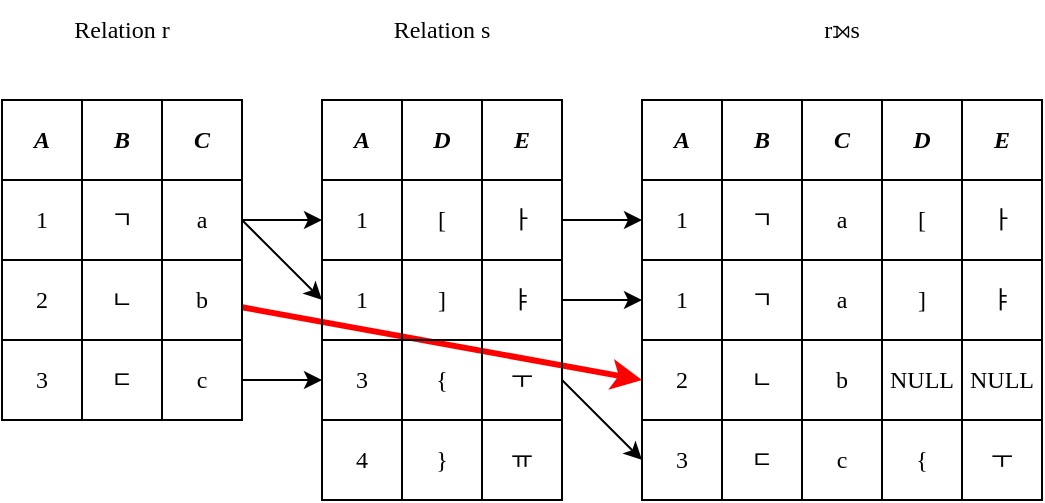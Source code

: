 <mxfile version="24.7.8">
  <diagram name="페이지-1" id="6Y-D9fufT2Aj4vKmrO4j">
    <mxGraphModel dx="674" dy="390" grid="1" gridSize="10" guides="1" tooltips="1" connect="1" arrows="1" fold="1" page="1" pageScale="1" pageWidth="850" pageHeight="1100" math="0" shadow="0">
      <root>
        <mxCell id="0" />
        <mxCell id="1" parent="0" />
        <mxCell id="_hB9ikavfird0O-Nt6ap-14" value="A" style="rounded=0;whiteSpace=wrap;html=1;fontFamily=Pretendard Medium;fontStyle=3;fillColor=none;" vertex="1" parent="1">
          <mxGeometry x="160" y="200" width="40" height="40" as="geometry" />
        </mxCell>
        <mxCell id="_hB9ikavfird0O-Nt6ap-15" value="B" style="rounded=0;whiteSpace=wrap;html=1;fontFamily=Pretendard Medium;fontStyle=3;fillColor=none;" vertex="1" parent="1">
          <mxGeometry x="200" y="200" width="40" height="40" as="geometry" />
        </mxCell>
        <mxCell id="_hB9ikavfird0O-Nt6ap-16" value="C" style="rounded=0;whiteSpace=wrap;html=1;fontFamily=Pretendard Medium;fontStyle=3;fillColor=none;" vertex="1" parent="1">
          <mxGeometry x="240" y="200" width="40" height="40" as="geometry" />
        </mxCell>
        <mxCell id="_hB9ikavfird0O-Nt6ap-17" value="A" style="rounded=0;whiteSpace=wrap;html=1;fontFamily=Pretendard Medium;fontStyle=3;fillColor=none;" vertex="1" parent="1">
          <mxGeometry x="320" y="200" width="40" height="40" as="geometry" />
        </mxCell>
        <mxCell id="_hB9ikavfird0O-Nt6ap-18" value="D" style="rounded=0;whiteSpace=wrap;html=1;fontFamily=Pretendard Medium;fontStyle=3;fillColor=none;" vertex="1" parent="1">
          <mxGeometry x="360" y="200" width="40" height="40" as="geometry" />
        </mxCell>
        <mxCell id="_hB9ikavfird0O-Nt6ap-19" value="E" style="rounded=0;whiteSpace=wrap;html=1;fontFamily=Pretendard Medium;fontStyle=3;fillColor=none;" vertex="1" parent="1">
          <mxGeometry x="400" y="200" width="40" height="40" as="geometry" />
        </mxCell>
        <mxCell id="_hB9ikavfird0O-Nt6ap-20" value="1" style="rounded=0;whiteSpace=wrap;html=1;fontFamily=Pretendard Medium;fontStyle=0;fillColor=none;" vertex="1" parent="1">
          <mxGeometry x="160" y="240" width="40" height="40" as="geometry" />
        </mxCell>
        <mxCell id="_hB9ikavfird0O-Nt6ap-21" value="ㄱ" style="rounded=0;whiteSpace=wrap;html=1;fontFamily=Pretendard Medium;fontStyle=0;fillColor=none;" vertex="1" parent="1">
          <mxGeometry x="200" y="240" width="40" height="40" as="geometry" />
        </mxCell>
        <mxCell id="_hB9ikavfird0O-Nt6ap-64" style="rounded=0;orthogonalLoop=1;jettySize=auto;html=1;exitX=1;exitY=0.5;exitDx=0;exitDy=0;entryX=0;entryY=0.5;entryDx=0;entryDy=0;" edge="1" parent="1" source="_hB9ikavfird0O-Nt6ap-22" target="_hB9ikavfird0O-Nt6ap-23">
          <mxGeometry relative="1" as="geometry" />
        </mxCell>
        <mxCell id="_hB9ikavfird0O-Nt6ap-65" style="rounded=0;orthogonalLoop=1;jettySize=auto;html=1;exitX=1;exitY=0.5;exitDx=0;exitDy=0;entryX=0;entryY=0.5;entryDx=0;entryDy=0;" edge="1" parent="1" source="_hB9ikavfird0O-Nt6ap-22" target="_hB9ikavfird0O-Nt6ap-29">
          <mxGeometry relative="1" as="geometry" />
        </mxCell>
        <mxCell id="_hB9ikavfird0O-Nt6ap-22" value="a" style="rounded=0;whiteSpace=wrap;html=1;fontFamily=Pretendard Medium;fontStyle=0;fillColor=none;" vertex="1" parent="1">
          <mxGeometry x="240" y="240" width="40" height="40" as="geometry" />
        </mxCell>
        <mxCell id="_hB9ikavfird0O-Nt6ap-23" value="1" style="rounded=0;whiteSpace=wrap;html=1;fontFamily=Pretendard Medium;fontStyle=0;fillColor=none;" vertex="1" parent="1">
          <mxGeometry x="320" y="240" width="40" height="40" as="geometry" />
        </mxCell>
        <mxCell id="_hB9ikavfird0O-Nt6ap-24" value="[" style="rounded=0;whiteSpace=wrap;html=1;fontFamily=Pretendard Medium;fontStyle=0;fillColor=none;" vertex="1" parent="1">
          <mxGeometry x="360" y="240" width="40" height="40" as="geometry" />
        </mxCell>
        <mxCell id="_hB9ikavfird0O-Nt6ap-69" style="edgeStyle=orthogonalEdgeStyle;rounded=0;orthogonalLoop=1;jettySize=auto;html=1;exitX=1;exitY=0.5;exitDx=0;exitDy=0;entryX=0;entryY=0.5;entryDx=0;entryDy=0;" edge="1" parent="1" source="_hB9ikavfird0O-Nt6ap-25" target="_hB9ikavfird0O-Nt6ap-41">
          <mxGeometry relative="1" as="geometry" />
        </mxCell>
        <mxCell id="_hB9ikavfird0O-Nt6ap-25" value="ㅏ" style="rounded=0;whiteSpace=wrap;html=1;fontFamily=Pretendard Medium;fontStyle=0;fillColor=none;" vertex="1" parent="1">
          <mxGeometry x="400" y="240" width="40" height="40" as="geometry" />
        </mxCell>
        <mxCell id="_hB9ikavfird0O-Nt6ap-26" value="2" style="rounded=0;whiteSpace=wrap;html=1;fontFamily=Pretendard Medium;fontStyle=0;fillColor=none;" vertex="1" parent="1">
          <mxGeometry x="160" y="280" width="40" height="40" as="geometry" />
        </mxCell>
        <mxCell id="_hB9ikavfird0O-Nt6ap-27" value="ㄴ" style="rounded=0;whiteSpace=wrap;html=1;fontFamily=Pretendard Medium;fontStyle=0;fillColor=none;" vertex="1" parent="1">
          <mxGeometry x="200" y="280" width="40" height="40" as="geometry" />
        </mxCell>
        <mxCell id="_hB9ikavfird0O-Nt6ap-75" style="rounded=0;orthogonalLoop=1;jettySize=auto;html=1;entryX=0;entryY=0.5;entryDx=0;entryDy=0;strokeWidth=3;strokeColor=#FF0000;" edge="1" parent="1" source="_hB9ikavfird0O-Nt6ap-28" target="_hB9ikavfird0O-Nt6ap-70">
          <mxGeometry relative="1" as="geometry" />
        </mxCell>
        <mxCell id="_hB9ikavfird0O-Nt6ap-28" value="b" style="rounded=0;whiteSpace=wrap;html=1;fontFamily=Pretendard Medium;fontStyle=0;fillColor=none;" vertex="1" parent="1">
          <mxGeometry x="240" y="280" width="40" height="40" as="geometry" />
        </mxCell>
        <mxCell id="_hB9ikavfird0O-Nt6ap-29" value="1" style="rounded=0;whiteSpace=wrap;html=1;fontFamily=Pretendard Medium;fontStyle=0;fillColor=none;" vertex="1" parent="1">
          <mxGeometry x="320" y="280" width="40" height="40" as="geometry" />
        </mxCell>
        <mxCell id="_hB9ikavfird0O-Nt6ap-30" value="]" style="rounded=0;whiteSpace=wrap;html=1;fontFamily=Pretendard Medium;fontStyle=0;fillColor=none;" vertex="1" parent="1">
          <mxGeometry x="360" y="280" width="40" height="40" as="geometry" />
        </mxCell>
        <mxCell id="_hB9ikavfird0O-Nt6ap-68" style="edgeStyle=orthogonalEdgeStyle;rounded=0;orthogonalLoop=1;jettySize=auto;html=1;exitX=1;exitY=0.5;exitDx=0;exitDy=0;entryX=0;entryY=0.5;entryDx=0;entryDy=0;" edge="1" parent="1" source="_hB9ikavfird0O-Nt6ap-31" target="_hB9ikavfird0O-Nt6ap-44">
          <mxGeometry relative="1" as="geometry" />
        </mxCell>
        <mxCell id="_hB9ikavfird0O-Nt6ap-31" value="ㅑ" style="rounded=0;whiteSpace=wrap;html=1;fontFamily=Pretendard Medium;fontStyle=0;fillColor=none;" vertex="1" parent="1">
          <mxGeometry x="400" y="280" width="40" height="40" as="geometry" />
        </mxCell>
        <mxCell id="_hB9ikavfird0O-Nt6ap-32" value="3" style="rounded=0;whiteSpace=wrap;html=1;fontFamily=Pretendard Medium;fontStyle=0;fillColor=none;" vertex="1" parent="1">
          <mxGeometry x="160" y="320" width="40" height="40" as="geometry" />
        </mxCell>
        <mxCell id="_hB9ikavfird0O-Nt6ap-33" value="ㄷ" style="rounded=0;whiteSpace=wrap;html=1;fontFamily=Pretendard Medium;fontStyle=0;fillColor=none;" vertex="1" parent="1">
          <mxGeometry x="200" y="320" width="40" height="40" as="geometry" />
        </mxCell>
        <mxCell id="_hB9ikavfird0O-Nt6ap-66" style="edgeStyle=orthogonalEdgeStyle;rounded=0;orthogonalLoop=1;jettySize=auto;html=1;exitX=1;exitY=0.5;exitDx=0;exitDy=0;" edge="1" parent="1" source="_hB9ikavfird0O-Nt6ap-34" target="_hB9ikavfird0O-Nt6ap-35">
          <mxGeometry relative="1" as="geometry" />
        </mxCell>
        <mxCell id="_hB9ikavfird0O-Nt6ap-34" value="c" style="rounded=0;whiteSpace=wrap;html=1;fontFamily=Pretendard Medium;fontStyle=0;fillColor=none;" vertex="1" parent="1">
          <mxGeometry x="240" y="320" width="40" height="40" as="geometry" />
        </mxCell>
        <mxCell id="_hB9ikavfird0O-Nt6ap-35" value="3" style="rounded=0;whiteSpace=wrap;html=1;fontFamily=Pretendard Medium;fontStyle=0;fillColor=none;" vertex="1" parent="1">
          <mxGeometry x="320" y="320" width="40" height="40" as="geometry" />
        </mxCell>
        <mxCell id="_hB9ikavfird0O-Nt6ap-36" value="{" style="rounded=0;whiteSpace=wrap;html=1;fontFamily=Pretendard Medium;fontStyle=0;fillColor=none;" vertex="1" parent="1">
          <mxGeometry x="360" y="320" width="40" height="40" as="geometry" />
        </mxCell>
        <mxCell id="_hB9ikavfird0O-Nt6ap-67" style="rounded=0;orthogonalLoop=1;jettySize=auto;html=1;exitX=1;exitY=0.5;exitDx=0;exitDy=0;entryX=0;entryY=0.5;entryDx=0;entryDy=0;" edge="1" parent="1" source="_hB9ikavfird0O-Nt6ap-37" target="_hB9ikavfird0O-Nt6ap-47">
          <mxGeometry relative="1" as="geometry" />
        </mxCell>
        <mxCell id="_hB9ikavfird0O-Nt6ap-37" value="ㅜ" style="rounded=0;whiteSpace=wrap;html=1;fontFamily=Pretendard Medium;fontStyle=0;fillColor=none;" vertex="1" parent="1">
          <mxGeometry x="400" y="320" width="40" height="40" as="geometry" />
        </mxCell>
        <mxCell id="_hB9ikavfird0O-Nt6ap-38" value="A" style="rounded=0;whiteSpace=wrap;html=1;fontFamily=Pretendard Medium;fontStyle=3;fillColor=none;" vertex="1" parent="1">
          <mxGeometry x="480" y="200" width="40" height="40" as="geometry" />
        </mxCell>
        <mxCell id="_hB9ikavfird0O-Nt6ap-39" value="B" style="rounded=0;whiteSpace=wrap;html=1;fontFamily=Pretendard Medium;fontStyle=3;fillColor=none;" vertex="1" parent="1">
          <mxGeometry x="520" y="200" width="40" height="40" as="geometry" />
        </mxCell>
        <mxCell id="_hB9ikavfird0O-Nt6ap-40" value="C" style="rounded=0;whiteSpace=wrap;html=1;fontFamily=Pretendard Medium;fontStyle=3;fillColor=none;" vertex="1" parent="1">
          <mxGeometry x="560" y="200" width="40" height="40" as="geometry" />
        </mxCell>
        <mxCell id="_hB9ikavfird0O-Nt6ap-41" value="1" style="rounded=0;whiteSpace=wrap;html=1;fontFamily=Pretendard Medium;fontStyle=0;fillColor=none;" vertex="1" parent="1">
          <mxGeometry x="480" y="240" width="40" height="40" as="geometry" />
        </mxCell>
        <mxCell id="_hB9ikavfird0O-Nt6ap-42" value="ㄱ" style="rounded=0;whiteSpace=wrap;html=1;fontFamily=Pretendard Medium;fontStyle=0;fillColor=none;" vertex="1" parent="1">
          <mxGeometry x="520" y="240" width="40" height="40" as="geometry" />
        </mxCell>
        <mxCell id="_hB9ikavfird0O-Nt6ap-43" value="a" style="rounded=0;whiteSpace=wrap;html=1;fontFamily=Pretendard Medium;fontStyle=0;fillColor=none;" vertex="1" parent="1">
          <mxGeometry x="560" y="240" width="40" height="40" as="geometry" />
        </mxCell>
        <mxCell id="_hB9ikavfird0O-Nt6ap-44" value="1" style="rounded=0;whiteSpace=wrap;html=1;fontFamily=Pretendard Medium;fontStyle=0;fillColor=none;" vertex="1" parent="1">
          <mxGeometry x="480" y="280" width="40" height="40" as="geometry" />
        </mxCell>
        <mxCell id="_hB9ikavfird0O-Nt6ap-45" value="ㄱ" style="rounded=0;whiteSpace=wrap;html=1;fontFamily=Pretendard Medium;fontStyle=0;fillColor=none;" vertex="1" parent="1">
          <mxGeometry x="520" y="280" width="40" height="40" as="geometry" />
        </mxCell>
        <mxCell id="_hB9ikavfird0O-Nt6ap-46" value="a" style="rounded=0;whiteSpace=wrap;html=1;fontFamily=Pretendard Medium;fontStyle=0;fillColor=none;" vertex="1" parent="1">
          <mxGeometry x="560" y="280" width="40" height="40" as="geometry" />
        </mxCell>
        <mxCell id="_hB9ikavfird0O-Nt6ap-47" value="3" style="rounded=0;whiteSpace=wrap;html=1;fontFamily=Pretendard Medium;fontStyle=0;fillColor=none;" vertex="1" parent="1">
          <mxGeometry x="480" y="360" width="40" height="40" as="geometry" />
        </mxCell>
        <mxCell id="_hB9ikavfird0O-Nt6ap-48" value="ㄷ" style="rounded=0;whiteSpace=wrap;html=1;fontFamily=Pretendard Medium;fontStyle=0;fillColor=none;" vertex="1" parent="1">
          <mxGeometry x="520" y="360" width="40" height="40" as="geometry" />
        </mxCell>
        <mxCell id="_hB9ikavfird0O-Nt6ap-49" value="c" style="rounded=0;whiteSpace=wrap;html=1;fontFamily=Pretendard Medium;fontStyle=0;fillColor=none;" vertex="1" parent="1">
          <mxGeometry x="560" y="360" width="40" height="40" as="geometry" />
        </mxCell>
        <mxCell id="_hB9ikavfird0O-Nt6ap-50" value="D" style="rounded=0;whiteSpace=wrap;html=1;fontFamily=Pretendard Medium;fontStyle=3;fillColor=none;" vertex="1" parent="1">
          <mxGeometry x="600" y="200" width="40" height="40" as="geometry" />
        </mxCell>
        <mxCell id="_hB9ikavfird0O-Nt6ap-51" value="E" style="rounded=0;whiteSpace=wrap;html=1;fontFamily=Pretendard Medium;fontStyle=3;fillColor=none;" vertex="1" parent="1">
          <mxGeometry x="640" y="200" width="40" height="40" as="geometry" />
        </mxCell>
        <mxCell id="_hB9ikavfird0O-Nt6ap-52" value="[" style="rounded=0;whiteSpace=wrap;html=1;fontFamily=Pretendard Medium;fontStyle=0;fillColor=none;" vertex="1" parent="1">
          <mxGeometry x="600" y="240" width="40" height="40" as="geometry" />
        </mxCell>
        <mxCell id="_hB9ikavfird0O-Nt6ap-53" value="ㅏ" style="rounded=0;whiteSpace=wrap;html=1;fontFamily=Pretendard Medium;fontStyle=0;fillColor=none;" vertex="1" parent="1">
          <mxGeometry x="640" y="240" width="40" height="40" as="geometry" />
        </mxCell>
        <mxCell id="_hB9ikavfird0O-Nt6ap-54" value="]" style="rounded=0;whiteSpace=wrap;html=1;fontFamily=Pretendard Medium;fontStyle=0;fillColor=none;" vertex="1" parent="1">
          <mxGeometry x="600" y="280" width="40" height="40" as="geometry" />
        </mxCell>
        <mxCell id="_hB9ikavfird0O-Nt6ap-55" value="ㅑ" style="rounded=0;whiteSpace=wrap;html=1;fontFamily=Pretendard Medium;fontStyle=0;fillColor=none;" vertex="1" parent="1">
          <mxGeometry x="640" y="280" width="40" height="40" as="geometry" />
        </mxCell>
        <mxCell id="_hB9ikavfird0O-Nt6ap-56" value="{" style="rounded=0;whiteSpace=wrap;html=1;fontFamily=Pretendard Medium;fontStyle=0;fillColor=none;" vertex="1" parent="1">
          <mxGeometry x="600" y="360" width="40" height="40" as="geometry" />
        </mxCell>
        <mxCell id="_hB9ikavfird0O-Nt6ap-57" value="ㅜ" style="rounded=0;whiteSpace=wrap;html=1;fontFamily=Pretendard Medium;fontStyle=0;fillColor=none;" vertex="1" parent="1">
          <mxGeometry x="640" y="360" width="40" height="40" as="geometry" />
        </mxCell>
        <mxCell id="_hB9ikavfird0O-Nt6ap-58" value="4" style="rounded=0;whiteSpace=wrap;html=1;fontFamily=Pretendard Medium;fontStyle=0;fillColor=none;" vertex="1" parent="1">
          <mxGeometry x="320" y="360" width="40" height="40" as="geometry" />
        </mxCell>
        <mxCell id="_hB9ikavfird0O-Nt6ap-59" value="}" style="rounded=0;whiteSpace=wrap;html=1;fontFamily=Pretendard Medium;fontStyle=0;fillColor=none;" vertex="1" parent="1">
          <mxGeometry x="360" y="360" width="40" height="40" as="geometry" />
        </mxCell>
        <mxCell id="_hB9ikavfird0O-Nt6ap-60" value="ㅠ" style="rounded=0;whiteSpace=wrap;html=1;fontFamily=Pretendard Medium;fontStyle=0;fillColor=none;" vertex="1" parent="1">
          <mxGeometry x="400" y="360" width="40" height="40" as="geometry" />
        </mxCell>
        <mxCell id="_hB9ikavfird0O-Nt6ap-61" value="&lt;font face=&quot;Pretendard Medium&quot;&gt;Relation r&lt;/font&gt;" style="text;html=1;align=center;verticalAlign=middle;whiteSpace=wrap;rounded=0;" vertex="1" parent="1">
          <mxGeometry x="160" y="150" width="120" height="30" as="geometry" />
        </mxCell>
        <mxCell id="_hB9ikavfird0O-Nt6ap-62" value="&lt;font face=&quot;Pretendard Medium&quot;&gt;Relation s&lt;/font&gt;" style="text;html=1;align=center;verticalAlign=middle;whiteSpace=wrap;rounded=0;" vertex="1" parent="1">
          <mxGeometry x="320" y="150" width="120" height="30" as="geometry" />
        </mxCell>
        <mxCell id="_hB9ikavfird0O-Nt6ap-63" value="&lt;font face=&quot;Pretendard Medium&quot;&gt;r&lt;span style=&quot;background-color: initial;&quot;&gt;⟕&lt;/span&gt;&lt;span style=&quot;&quot; id=&quot;char-node&quot;&gt;s&lt;/span&gt;&lt;/font&gt;" style="text;html=1;align=center;verticalAlign=middle;whiteSpace=wrap;rounded=0;" vertex="1" parent="1">
          <mxGeometry x="520" y="150" width="120" height="30" as="geometry" />
        </mxCell>
        <mxCell id="_hB9ikavfird0O-Nt6ap-70" value="2" style="rounded=0;whiteSpace=wrap;html=1;fontFamily=Pretendard Medium;fontStyle=0;fillColor=none;" vertex="1" parent="1">
          <mxGeometry x="480" y="320" width="40" height="40" as="geometry" />
        </mxCell>
        <mxCell id="_hB9ikavfird0O-Nt6ap-71" value="ㄴ" style="rounded=0;whiteSpace=wrap;html=1;fontFamily=Pretendard Medium;fontStyle=0;fillColor=none;" vertex="1" parent="1">
          <mxGeometry x="520" y="320" width="40" height="40" as="geometry" />
        </mxCell>
        <mxCell id="_hB9ikavfird0O-Nt6ap-72" value="b" style="rounded=0;whiteSpace=wrap;html=1;fontFamily=Pretendard Medium;fontStyle=0;fillColor=none;" vertex="1" parent="1">
          <mxGeometry x="560" y="320" width="40" height="40" as="geometry" />
        </mxCell>
        <mxCell id="_hB9ikavfird0O-Nt6ap-73" value="NULL" style="rounded=0;whiteSpace=wrap;html=1;fontFamily=Pretendard Medium;fontStyle=0;fillColor=none;" vertex="1" parent="1">
          <mxGeometry x="600" y="320" width="40" height="40" as="geometry" />
        </mxCell>
        <mxCell id="_hB9ikavfird0O-Nt6ap-74" value="NULL" style="rounded=0;whiteSpace=wrap;html=1;fontFamily=Pretendard Medium;fontStyle=0;fillColor=none;" vertex="1" parent="1">
          <mxGeometry x="640" y="320" width="40" height="40" as="geometry" />
        </mxCell>
      </root>
    </mxGraphModel>
  </diagram>
</mxfile>
